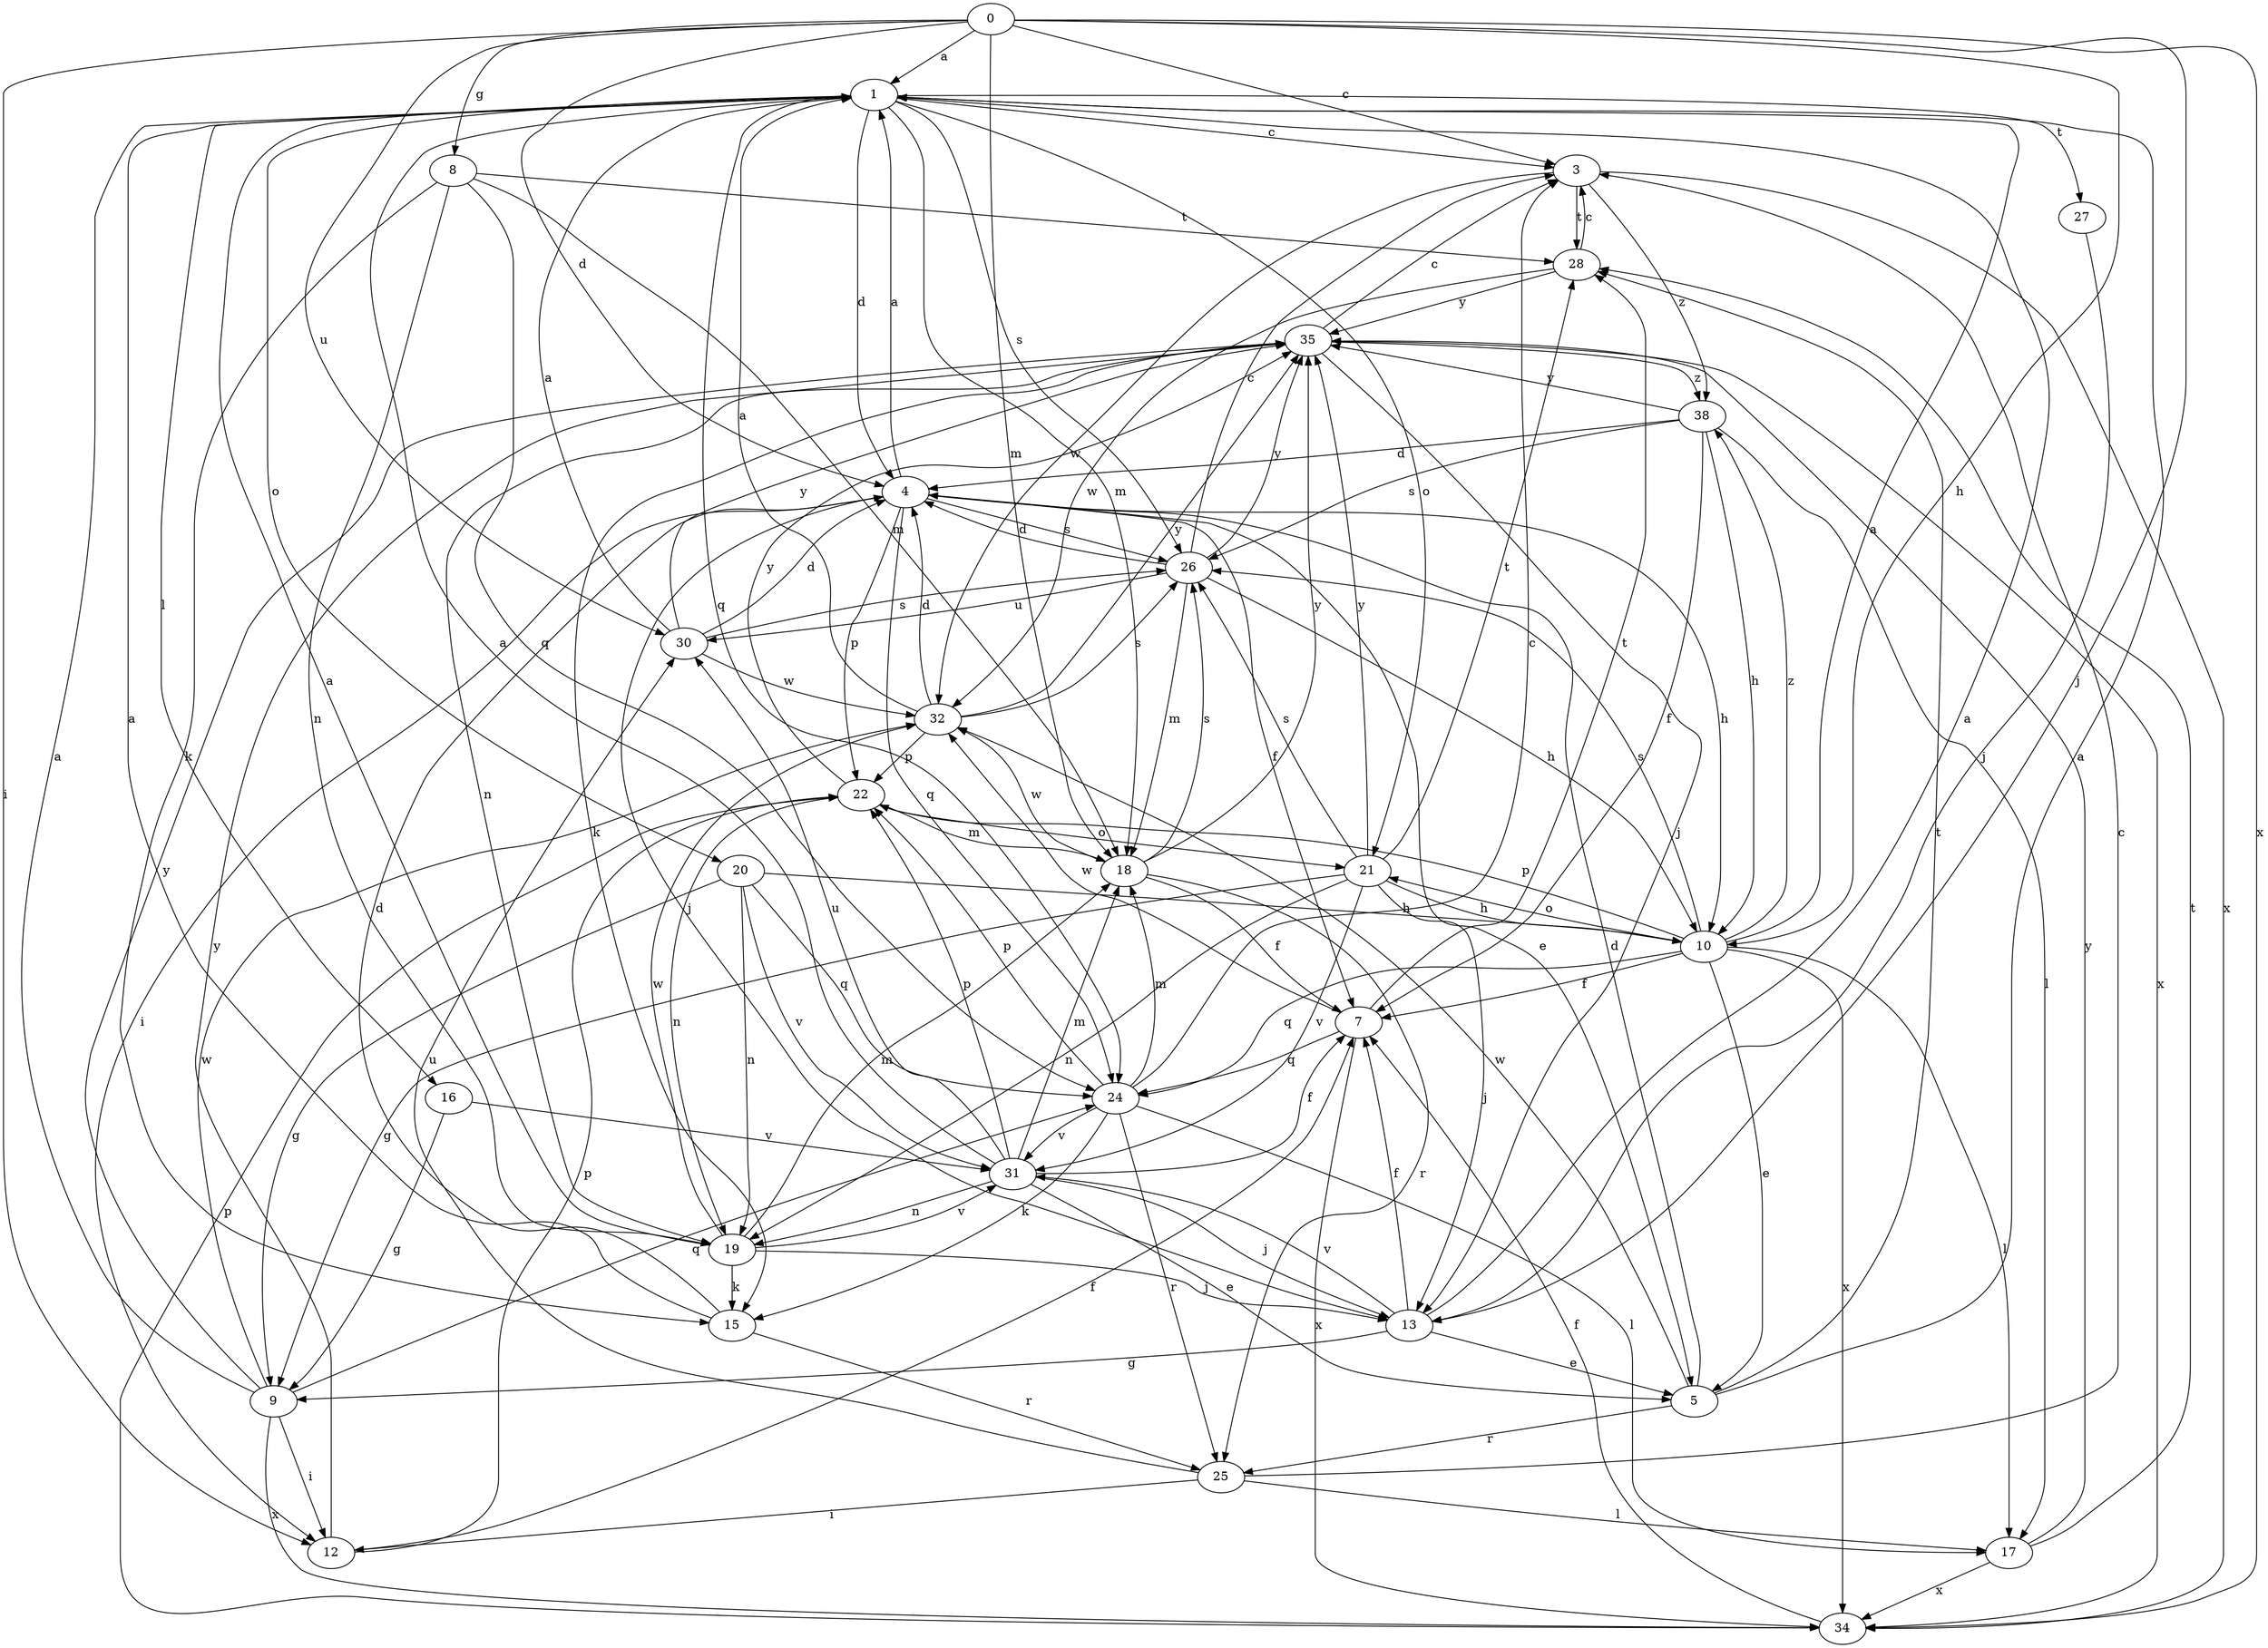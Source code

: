 strict digraph  {
0;
1;
3;
4;
5;
7;
8;
9;
10;
12;
13;
15;
16;
17;
18;
19;
20;
21;
22;
24;
25;
26;
27;
28;
30;
31;
32;
34;
35;
38;
0 -> 1  [label=a];
0 -> 3  [label=c];
0 -> 4  [label=d];
0 -> 8  [label=g];
0 -> 10  [label=h];
0 -> 12  [label=i];
0 -> 13  [label=j];
0 -> 18  [label=m];
0 -> 30  [label=u];
0 -> 34  [label=x];
1 -> 3  [label=c];
1 -> 4  [label=d];
1 -> 16  [label=l];
1 -> 18  [label=m];
1 -> 20  [label=o];
1 -> 21  [label=o];
1 -> 24  [label=q];
1 -> 26  [label=s];
1 -> 27  [label=t];
3 -> 28  [label=t];
3 -> 32  [label=w];
3 -> 34  [label=x];
3 -> 38  [label=z];
4 -> 1  [label=a];
4 -> 5  [label=e];
4 -> 7  [label=f];
4 -> 10  [label=h];
4 -> 12  [label=i];
4 -> 13  [label=j];
4 -> 22  [label=p];
4 -> 24  [label=q];
4 -> 26  [label=s];
5 -> 1  [label=a];
5 -> 4  [label=d];
5 -> 25  [label=r];
5 -> 28  [label=t];
5 -> 32  [label=w];
7 -> 24  [label=q];
7 -> 28  [label=t];
7 -> 32  [label=w];
7 -> 34  [label=x];
8 -> 15  [label=k];
8 -> 18  [label=m];
8 -> 19  [label=n];
8 -> 24  [label=q];
8 -> 28  [label=t];
9 -> 1  [label=a];
9 -> 12  [label=i];
9 -> 24  [label=q];
9 -> 32  [label=w];
9 -> 34  [label=x];
9 -> 35  [label=y];
10 -> 1  [label=a];
10 -> 5  [label=e];
10 -> 7  [label=f];
10 -> 17  [label=l];
10 -> 21  [label=o];
10 -> 22  [label=p];
10 -> 24  [label=q];
10 -> 26  [label=s];
10 -> 34  [label=x];
10 -> 38  [label=z];
12 -> 7  [label=f];
12 -> 22  [label=p];
12 -> 35  [label=y];
13 -> 1  [label=a];
13 -> 5  [label=e];
13 -> 7  [label=f];
13 -> 9  [label=g];
13 -> 31  [label=v];
15 -> 1  [label=a];
15 -> 4  [label=d];
15 -> 25  [label=r];
16 -> 9  [label=g];
16 -> 31  [label=v];
17 -> 28  [label=t];
17 -> 34  [label=x];
17 -> 35  [label=y];
18 -> 7  [label=f];
18 -> 25  [label=r];
18 -> 26  [label=s];
18 -> 32  [label=w];
18 -> 35  [label=y];
19 -> 1  [label=a];
19 -> 13  [label=j];
19 -> 15  [label=k];
19 -> 18  [label=m];
19 -> 31  [label=v];
19 -> 32  [label=w];
20 -> 9  [label=g];
20 -> 10  [label=h];
20 -> 19  [label=n];
20 -> 24  [label=q];
20 -> 31  [label=v];
21 -> 9  [label=g];
21 -> 10  [label=h];
21 -> 13  [label=j];
21 -> 19  [label=n];
21 -> 26  [label=s];
21 -> 28  [label=t];
21 -> 31  [label=v];
21 -> 35  [label=y];
22 -> 18  [label=m];
22 -> 19  [label=n];
22 -> 21  [label=o];
22 -> 35  [label=y];
24 -> 3  [label=c];
24 -> 15  [label=k];
24 -> 17  [label=l];
24 -> 18  [label=m];
24 -> 22  [label=p];
24 -> 25  [label=r];
24 -> 31  [label=v];
25 -> 3  [label=c];
25 -> 12  [label=i];
25 -> 17  [label=l];
25 -> 30  [label=u];
26 -> 3  [label=c];
26 -> 4  [label=d];
26 -> 10  [label=h];
26 -> 18  [label=m];
26 -> 30  [label=u];
26 -> 35  [label=y];
27 -> 13  [label=j];
28 -> 3  [label=c];
28 -> 32  [label=w];
28 -> 35  [label=y];
30 -> 1  [label=a];
30 -> 4  [label=d];
30 -> 26  [label=s];
30 -> 32  [label=w];
30 -> 35  [label=y];
31 -> 1  [label=a];
31 -> 5  [label=e];
31 -> 7  [label=f];
31 -> 13  [label=j];
31 -> 18  [label=m];
31 -> 19  [label=n];
31 -> 22  [label=p];
31 -> 30  [label=u];
32 -> 1  [label=a];
32 -> 4  [label=d];
32 -> 22  [label=p];
32 -> 26  [label=s];
32 -> 35  [label=y];
34 -> 7  [label=f];
34 -> 22  [label=p];
35 -> 3  [label=c];
35 -> 13  [label=j];
35 -> 15  [label=k];
35 -> 19  [label=n];
35 -> 34  [label=x];
35 -> 38  [label=z];
38 -> 4  [label=d];
38 -> 7  [label=f];
38 -> 10  [label=h];
38 -> 17  [label=l];
38 -> 26  [label=s];
38 -> 35  [label=y];
}
